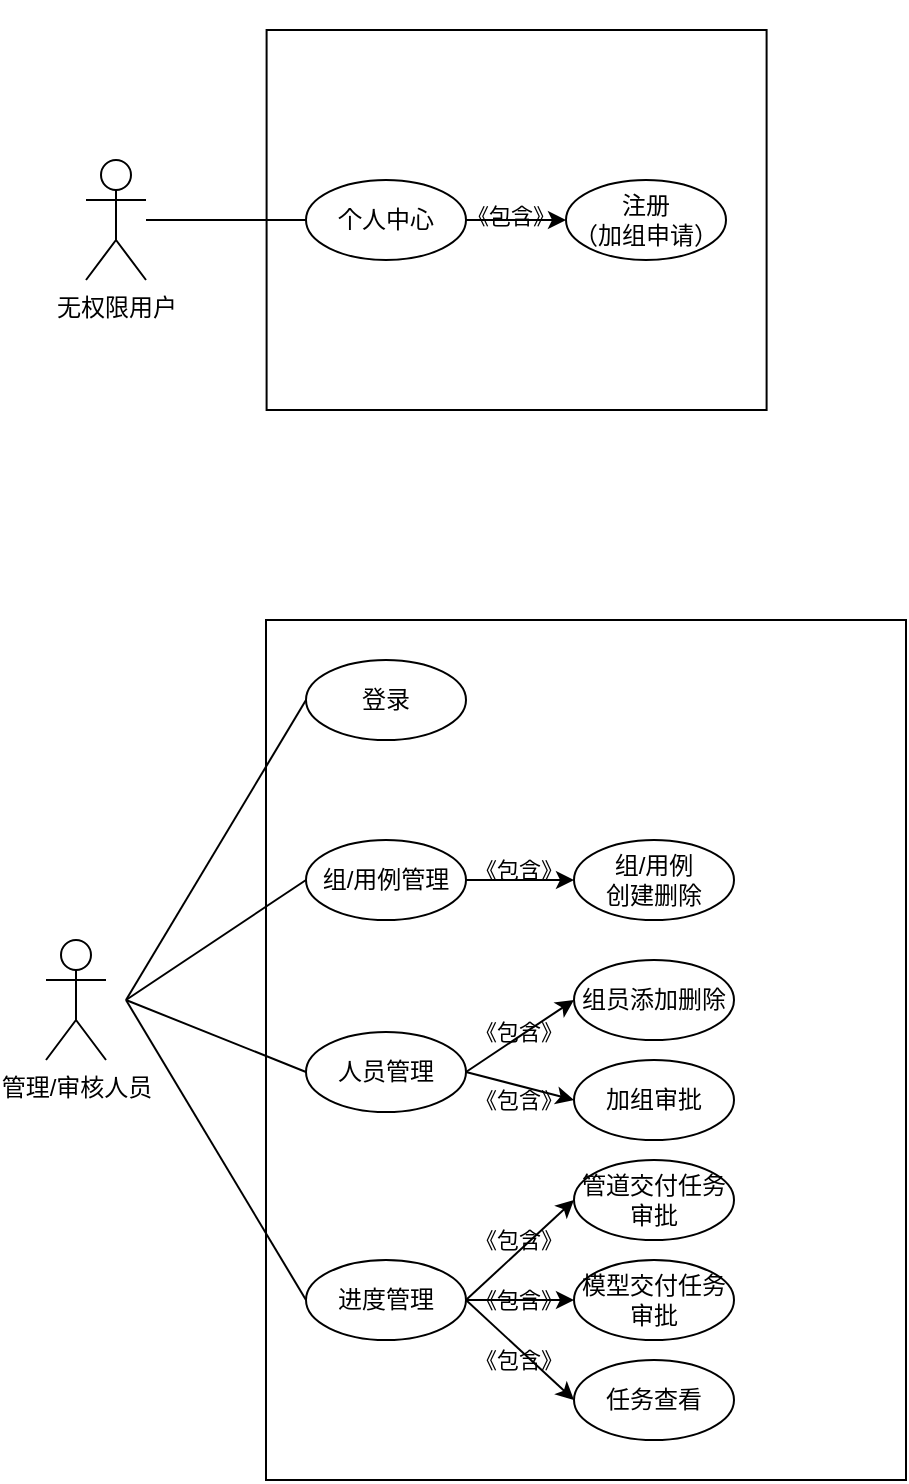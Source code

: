<mxfile version="14.6.6" type="github">
  <diagram id="C5RBs43oDa-KdzZeNtuy" name="Page-1">
    <mxGraphModel dx="652" dy="318" grid="1" gridSize="10" guides="1" tooltips="1" connect="1" arrows="1" fold="1" page="1" pageScale="1" pageWidth="827" pageHeight="1169" math="0" shadow="0">
      <root>
        <mxCell id="WIyWlLk6GJQsqaUBKTNV-0" />
        <mxCell id="WIyWlLk6GJQsqaUBKTNV-1" parent="WIyWlLk6GJQsqaUBKTNV-0" />
        <mxCell id="HuKOBxeY3gApm7Wj72km-1" value="" style="whiteSpace=wrap;html=1;" parent="WIyWlLk6GJQsqaUBKTNV-1" vertex="1">
          <mxGeometry x="220.3" y="425" width="250" height="190" as="geometry" />
        </mxCell>
        <object label="无权限用户" id="HuKOBxeY3gApm7Wj72km-4">
          <mxCell style="shape=umlActor;verticalLabelPosition=bottom;verticalAlign=top;html=1;outlineConnect=0;" parent="WIyWlLk6GJQsqaUBKTNV-1" vertex="1">
            <mxGeometry x="130" y="490" width="30" height="60" as="geometry" />
          </mxCell>
        </object>
        <mxCell id="8YYxtrL2olWHnpRoC1j3-0" value="" style="edgeStyle=orthogonalEdgeStyle;rounded=0;orthogonalLoop=1;jettySize=auto;html=1;" edge="1" parent="WIyWlLk6GJQsqaUBKTNV-1" source="HuKOBxeY3gApm7Wj72km-7" target="HuKOBxeY3gApm7Wj72km-53">
          <mxGeometry relative="1" as="geometry" />
        </mxCell>
        <mxCell id="HuKOBxeY3gApm7Wj72km-7" value="个人中心" style="ellipse;whiteSpace=wrap;html=1;" parent="WIyWlLk6GJQsqaUBKTNV-1" vertex="1">
          <mxGeometry x="240" y="500" width="80" height="40" as="geometry" />
        </mxCell>
        <mxCell id="HuKOBxeY3gApm7Wj72km-11" value="" style="endArrow=none;html=1;entryX=0;entryY=0.5;entryDx=0;entryDy=0;" parent="WIyWlLk6GJQsqaUBKTNV-1" target="HuKOBxeY3gApm7Wj72km-7" edge="1">
          <mxGeometry width="50" height="50" relative="1" as="geometry">
            <mxPoint x="160" y="520" as="sourcePoint" />
            <mxPoint x="210" y="470" as="targetPoint" />
          </mxGeometry>
        </mxCell>
        <mxCell id="HuKOBxeY3gApm7Wj72km-15" value="《包含》" style="edgeLabel;html=1;align=center;verticalAlign=middle;resizable=0;points=[];labelBackgroundColor=none;" parent="WIyWlLk6GJQsqaUBKTNV-1" vertex="1" connectable="0">
          <mxGeometry x="356.998" y="410.002" as="geometry">
            <mxPoint x="-15" y="108" as="offset" />
          </mxGeometry>
        </mxCell>
        <mxCell id="HuKOBxeY3gApm7Wj72km-16" value="管理/审核人员" style="shape=umlActor;verticalLabelPosition=bottom;verticalAlign=top;html=1;outlineConnect=0;labelBackgroundColor=none;" parent="WIyWlLk6GJQsqaUBKTNV-1" vertex="1">
          <mxGeometry x="110" y="880" width="30" height="60" as="geometry" />
        </mxCell>
        <mxCell id="HuKOBxeY3gApm7Wj72km-17" value="" style="whiteSpace=wrap;html=1;labelBackgroundColor=none;" parent="WIyWlLk6GJQsqaUBKTNV-1" vertex="1">
          <mxGeometry x="220" y="720" width="320" height="430" as="geometry" />
        </mxCell>
        <mxCell id="HuKOBxeY3gApm7Wj72km-19" value="组/用例管理" style="ellipse;whiteSpace=wrap;html=1;" parent="WIyWlLk6GJQsqaUBKTNV-1" vertex="1">
          <mxGeometry x="240" y="830" width="80" height="40" as="geometry" />
        </mxCell>
        <mxCell id="HuKOBxeY3gApm7Wj72km-21" value="组/用例&lt;br&gt;创建删除" style="ellipse;whiteSpace=wrap;html=1;" parent="WIyWlLk6GJQsqaUBKTNV-1" vertex="1">
          <mxGeometry x="374" y="830" width="80" height="40" as="geometry" />
        </mxCell>
        <mxCell id="HuKOBxeY3gApm7Wj72km-23" value="组员添加删除" style="ellipse;whiteSpace=wrap;html=1;" parent="WIyWlLk6GJQsqaUBKTNV-1" vertex="1">
          <mxGeometry x="374" y="890" width="80" height="40" as="geometry" />
        </mxCell>
        <mxCell id="HuKOBxeY3gApm7Wj72km-24" value="加组审批" style="ellipse;whiteSpace=wrap;html=1;" parent="WIyWlLk6GJQsqaUBKTNV-1" vertex="1">
          <mxGeometry x="374" y="940" width="80" height="40" as="geometry" />
        </mxCell>
        <mxCell id="HuKOBxeY3gApm7Wj72km-26" value="登录" style="ellipse;whiteSpace=wrap;html=1;" parent="WIyWlLk6GJQsqaUBKTNV-1" vertex="1">
          <mxGeometry x="240" y="740" width="80" height="40" as="geometry" />
        </mxCell>
        <mxCell id="HuKOBxeY3gApm7Wj72km-33" value="" style="endArrow=none;html=1;entryX=0;entryY=0.5;entryDx=0;entryDy=0;" parent="WIyWlLk6GJQsqaUBKTNV-1" target="HuKOBxeY3gApm7Wj72km-26" edge="1">
          <mxGeometry width="50" height="50" relative="1" as="geometry">
            <mxPoint x="150" y="910" as="sourcePoint" />
            <mxPoint x="200" y="860" as="targetPoint" />
          </mxGeometry>
        </mxCell>
        <mxCell id="HuKOBxeY3gApm7Wj72km-35" value="" style="endArrow=none;html=1;entryX=0;entryY=0.5;entryDx=0;entryDy=0;" parent="WIyWlLk6GJQsqaUBKTNV-1" target="HuKOBxeY3gApm7Wj72km-19" edge="1">
          <mxGeometry width="50" height="50" relative="1" as="geometry">
            <mxPoint x="150" y="910" as="sourcePoint" />
            <mxPoint x="200" y="860" as="targetPoint" />
          </mxGeometry>
        </mxCell>
        <mxCell id="HuKOBxeY3gApm7Wj72km-36" value="" style="endArrow=none;html=1;entryX=0;entryY=0.5;entryDx=0;entryDy=0;" parent="WIyWlLk6GJQsqaUBKTNV-1" target="HuKOBxeY3gApm7Wj72km-27" edge="1">
          <mxGeometry width="50" height="50" relative="1" as="geometry">
            <mxPoint x="150" y="910" as="sourcePoint" />
            <mxPoint x="200" y="860" as="targetPoint" />
          </mxGeometry>
        </mxCell>
        <mxCell id="HuKOBxeY3gApm7Wj72km-37" value="" style="endArrow=none;html=1;exitX=0;exitY=0.5;exitDx=0;exitDy=0;" parent="WIyWlLk6GJQsqaUBKTNV-1" source="8YYxtrL2olWHnpRoC1j3-4" edge="1">
          <mxGeometry width="50" height="50" relative="1" as="geometry">
            <mxPoint x="240.0" y="1070" as="sourcePoint" />
            <mxPoint x="150" y="910" as="targetPoint" />
          </mxGeometry>
        </mxCell>
        <mxCell id="HuKOBxeY3gApm7Wj72km-40" value="" style="endArrow=classic;html=1;entryX=0;entryY=0.5;entryDx=0;entryDy=0;exitX=1;exitY=0.5;exitDx=0;exitDy=0;" parent="WIyWlLk6GJQsqaUBKTNV-1" source="HuKOBxeY3gApm7Wj72km-19" target="HuKOBxeY3gApm7Wj72km-21" edge="1">
          <mxGeometry width="50" height="50" relative="1" as="geometry">
            <mxPoint x="320" y="830" as="sourcePoint" />
            <mxPoint x="370" y="780" as="targetPoint" />
          </mxGeometry>
        </mxCell>
        <mxCell id="HuKOBxeY3gApm7Wj72km-43" value="" style="endArrow=classic;html=1;entryX=0;entryY=0.5;entryDx=0;entryDy=0;exitX=1;exitY=0.5;exitDx=0;exitDy=0;" parent="WIyWlLk6GJQsqaUBKTNV-1" target="HuKOBxeY3gApm7Wj72km-29" edge="1" source="HuKOBxeY3gApm7Wj72km-27">
          <mxGeometry width="50" height="50" relative="1" as="geometry">
            <mxPoint x="320" y="980" as="sourcePoint" />
            <mxPoint x="370" y="930" as="targetPoint" />
          </mxGeometry>
        </mxCell>
        <mxCell id="HuKOBxeY3gApm7Wj72km-47" value="《包含》" style="edgeLabel;html=1;align=center;verticalAlign=middle;resizable=0;points=[];labelBackgroundColor=none;" parent="WIyWlLk6GJQsqaUBKTNV-1" vertex="1" connectable="0">
          <mxGeometry x="356.998" y="843.002" as="geometry">
            <mxPoint x="-11" y="2" as="offset" />
          </mxGeometry>
        </mxCell>
        <mxCell id="HuKOBxeY3gApm7Wj72km-53" value="注册&lt;br&gt;（加组申请）" style="ellipse;whiteSpace=wrap;html=1;" parent="WIyWlLk6GJQsqaUBKTNV-1" vertex="1">
          <mxGeometry x="370" y="500" width="80" height="40" as="geometry" />
        </mxCell>
        <mxCell id="8YYxtrL2olWHnpRoC1j3-4" value="人员管理" style="ellipse;whiteSpace=wrap;html=1;" vertex="1" parent="WIyWlLk6GJQsqaUBKTNV-1">
          <mxGeometry x="240" y="926" width="80" height="40" as="geometry" />
        </mxCell>
        <mxCell id="8YYxtrL2olWHnpRoC1j3-6" value="" style="endArrow=classic;html=1;entryX=0;entryY=0.5;entryDx=0;entryDy=0;exitX=1;exitY=0.5;exitDx=0;exitDy=0;" edge="1" parent="WIyWlLk6GJQsqaUBKTNV-1" source="8YYxtrL2olWHnpRoC1j3-4" target="HuKOBxeY3gApm7Wj72km-24">
          <mxGeometry width="50" height="50" relative="1" as="geometry">
            <mxPoint x="454" y="808" as="sourcePoint" />
            <mxPoint x="504" y="758" as="targetPoint" />
          </mxGeometry>
        </mxCell>
        <mxCell id="8YYxtrL2olWHnpRoC1j3-7" value="" style="endArrow=classic;html=1;exitX=1;exitY=0.5;exitDx=0;exitDy=0;entryX=0;entryY=0.5;entryDx=0;entryDy=0;" edge="1" parent="WIyWlLk6GJQsqaUBKTNV-1" source="8YYxtrL2olWHnpRoC1j3-4" target="HuKOBxeY3gApm7Wj72km-23">
          <mxGeometry width="50" height="50" relative="1" as="geometry">
            <mxPoint x="454" y="808" as="sourcePoint" />
            <mxPoint x="504" y="758" as="targetPoint" />
          </mxGeometry>
        </mxCell>
        <mxCell id="8YYxtrL2olWHnpRoC1j3-12" value="" style="edgeStyle=orthogonalEdgeStyle;rounded=0;orthogonalLoop=1;jettySize=auto;html=1;" edge="1" parent="WIyWlLk6GJQsqaUBKTNV-1" source="HuKOBxeY3gApm7Wj72km-27" target="8YYxtrL2olWHnpRoC1j3-11">
          <mxGeometry relative="1" as="geometry" />
        </mxCell>
        <mxCell id="HuKOBxeY3gApm7Wj72km-27" value="进度管理" style="ellipse;whiteSpace=wrap;html=1;" parent="WIyWlLk6GJQsqaUBKTNV-1" vertex="1">
          <mxGeometry x="240" y="1040" width="80" height="40" as="geometry" />
        </mxCell>
        <mxCell id="HuKOBxeY3gApm7Wj72km-28" value="管道交付任务审批" style="ellipse;whiteSpace=wrap;html=1;" parent="WIyWlLk6GJQsqaUBKTNV-1" vertex="1">
          <mxGeometry x="374" y="990" width="80" height="40" as="geometry" />
        </mxCell>
        <mxCell id="HuKOBxeY3gApm7Wj72km-29" value="任务查看" style="ellipse;whiteSpace=wrap;html=1;" parent="WIyWlLk6GJQsqaUBKTNV-1" vertex="1">
          <mxGeometry x="374" y="1090" width="80" height="40" as="geometry" />
        </mxCell>
        <mxCell id="HuKOBxeY3gApm7Wj72km-42" value="" style="endArrow=classic;html=1;entryX=0;entryY=0.5;entryDx=0;entryDy=0;exitX=1;exitY=0.5;exitDx=0;exitDy=0;" parent="WIyWlLk6GJQsqaUBKTNV-1" target="HuKOBxeY3gApm7Wj72km-28" edge="1" source="HuKOBxeY3gApm7Wj72km-27">
          <mxGeometry x="240" y="920" width="50" height="50" as="geometry">
            <mxPoint x="320.3" y="980" as="sourcePoint" />
            <mxPoint x="370.3" y="930" as="targetPoint" />
          </mxGeometry>
        </mxCell>
        <mxCell id="HuKOBxeY3gApm7Wj72km-51" value="《包含》" style="edgeLabel;html=1;align=center;verticalAlign=middle;resizable=0;points=[];labelBackgroundColor=none;" parent="WIyWlLk6GJQsqaUBKTNV-1" vertex="1" connectable="0">
          <mxGeometry x="345.3" y="1090" as="geometry" />
        </mxCell>
        <mxCell id="HuKOBxeY3gApm7Wj72km-52" value="《包含》" style="edgeLabel;html=1;align=center;verticalAlign=middle;resizable=0;points=[];labelBackgroundColor=none;" parent="WIyWlLk6GJQsqaUBKTNV-1" vertex="1" connectable="0">
          <mxGeometry x="345.3" y="1030" as="geometry" />
        </mxCell>
        <mxCell id="8YYxtrL2olWHnpRoC1j3-9" value="《包含》" style="edgeLabel;html=1;align=center;verticalAlign=middle;resizable=0;points=[];labelBackgroundColor=none;" vertex="1" connectable="0" parent="WIyWlLk6GJQsqaUBKTNV-1">
          <mxGeometry x="345.3" y="960" as="geometry" />
        </mxCell>
        <mxCell id="8YYxtrL2olWHnpRoC1j3-10" value="《包含》" style="edgeLabel;html=1;align=center;verticalAlign=middle;resizable=0;points=[];labelBackgroundColor=none;" vertex="1" connectable="0" parent="WIyWlLk6GJQsqaUBKTNV-1">
          <mxGeometry x="345.3" y="926" as="geometry" />
        </mxCell>
        <mxCell id="8YYxtrL2olWHnpRoC1j3-11" value="模型交付任务审批" style="ellipse;whiteSpace=wrap;html=1;" vertex="1" parent="WIyWlLk6GJQsqaUBKTNV-1">
          <mxGeometry x="374" y="1040" width="80" height="40" as="geometry" />
        </mxCell>
        <mxCell id="8YYxtrL2olWHnpRoC1j3-13" value="《包含》" style="edgeLabel;html=1;align=center;verticalAlign=middle;resizable=0;points=[];labelBackgroundColor=none;" vertex="1" connectable="0" parent="WIyWlLk6GJQsqaUBKTNV-1">
          <mxGeometry x="345.3" y="1060" as="geometry" />
        </mxCell>
      </root>
    </mxGraphModel>
  </diagram>
</mxfile>
